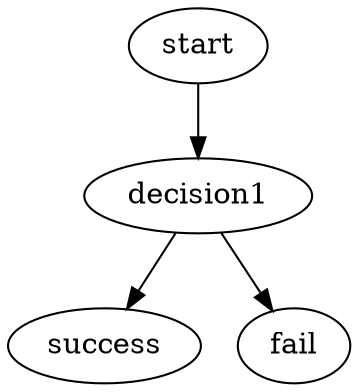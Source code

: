 digraph G {
  start;
  decision1;
  success;
  fail;
  start -> decision1;
  decision1 -> success;
  decision1 -> fail;
}
